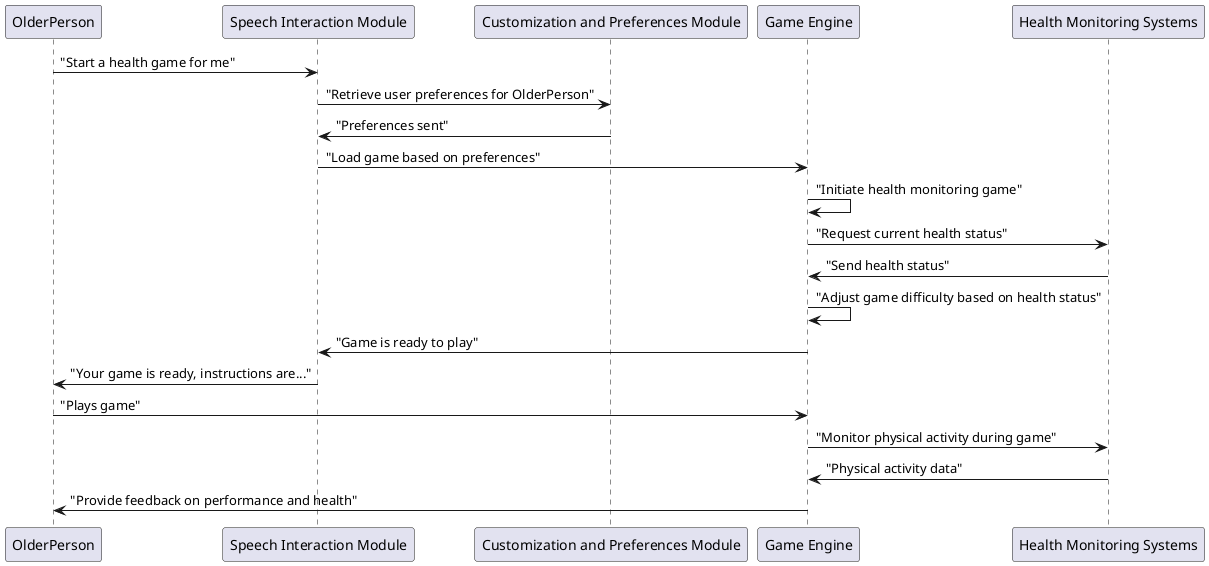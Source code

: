 @startuml
participant OlderPerson
participant "Speech Interaction Module" as SIM
participant "Customization and Preferences Module" as CPM
participant "Game Engine" as GE
participant "Health Monitoring Systems" as HMS

OlderPerson -> SIM: "Start a health game for me"
SIM -> CPM: "Retrieve user preferences for OlderPerson"
CPM -> SIM: "Preferences sent"
SIM -> GE: "Load game based on preferences"
GE -> GE: "Initiate health monitoring game"
GE -> HMS: "Request current health status"
HMS -> GE: "Send health status"
GE -> GE: "Adjust game difficulty based on health status"
GE -> SIM: "Game is ready to play"
SIM -> OlderPerson: "Your game is ready, instructions are..."
OlderPerson -> GE: "Plays game"
GE -> HMS: "Monitor physical activity during game"
HMS -> GE: "Physical activity data"
GE -> OlderPerson: "Provide feedback on performance and health"
@enduml